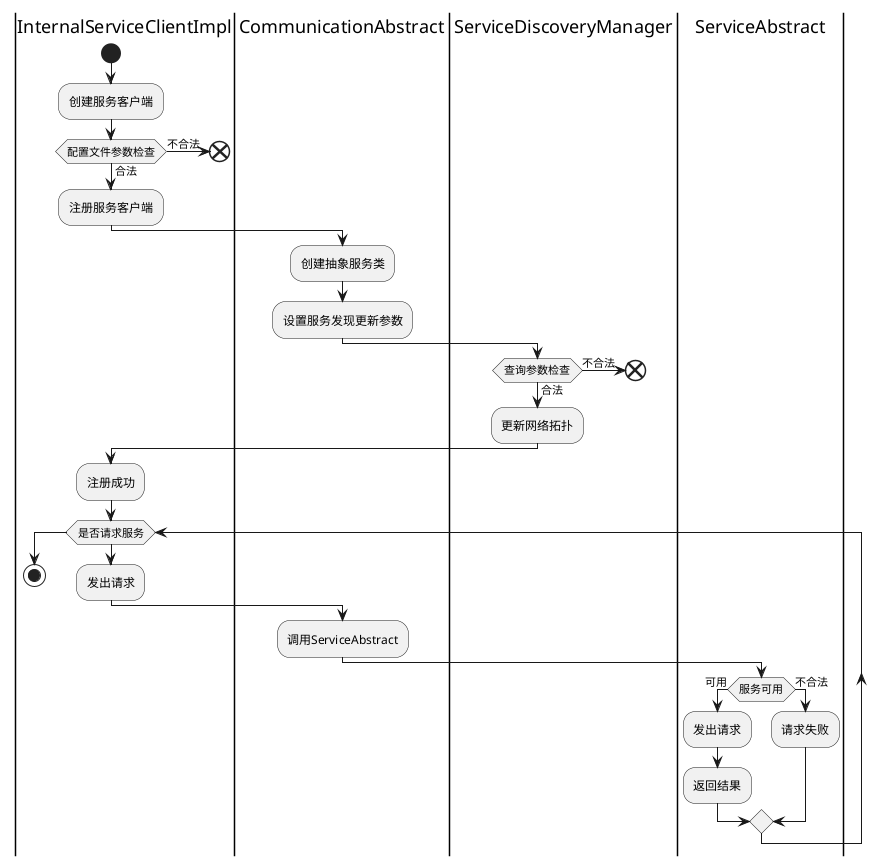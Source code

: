 @startuml
|InternalServiceClientImpl|
start
:创建服务客户端;
if (配置文件参数检查) is (合法) then
:注册服务客户端;
else (不合法)
end
endif

|CommunicationAbstract|
:创建抽象服务类;
:设置服务发现更新参数;
|ServiceDiscoveryManager|
if (查询参数检查) is (合法) then
:更新网络拓扑;
else (不合法)
end
endif
|InternalServiceClientImpl|
:注册成功;
while (是否请求服务)
    :发出请求;
    |CommunicationAbstract|
    :调用ServiceAbstract;
    |ServiceAbstract|
    if(服务可用) is (可用) then
        :发出请求;
        :返回结果;
    else (不合法)
    :请求失败;
    endif
endwhile
|InternalServiceClientImpl|
stop
@enduml

